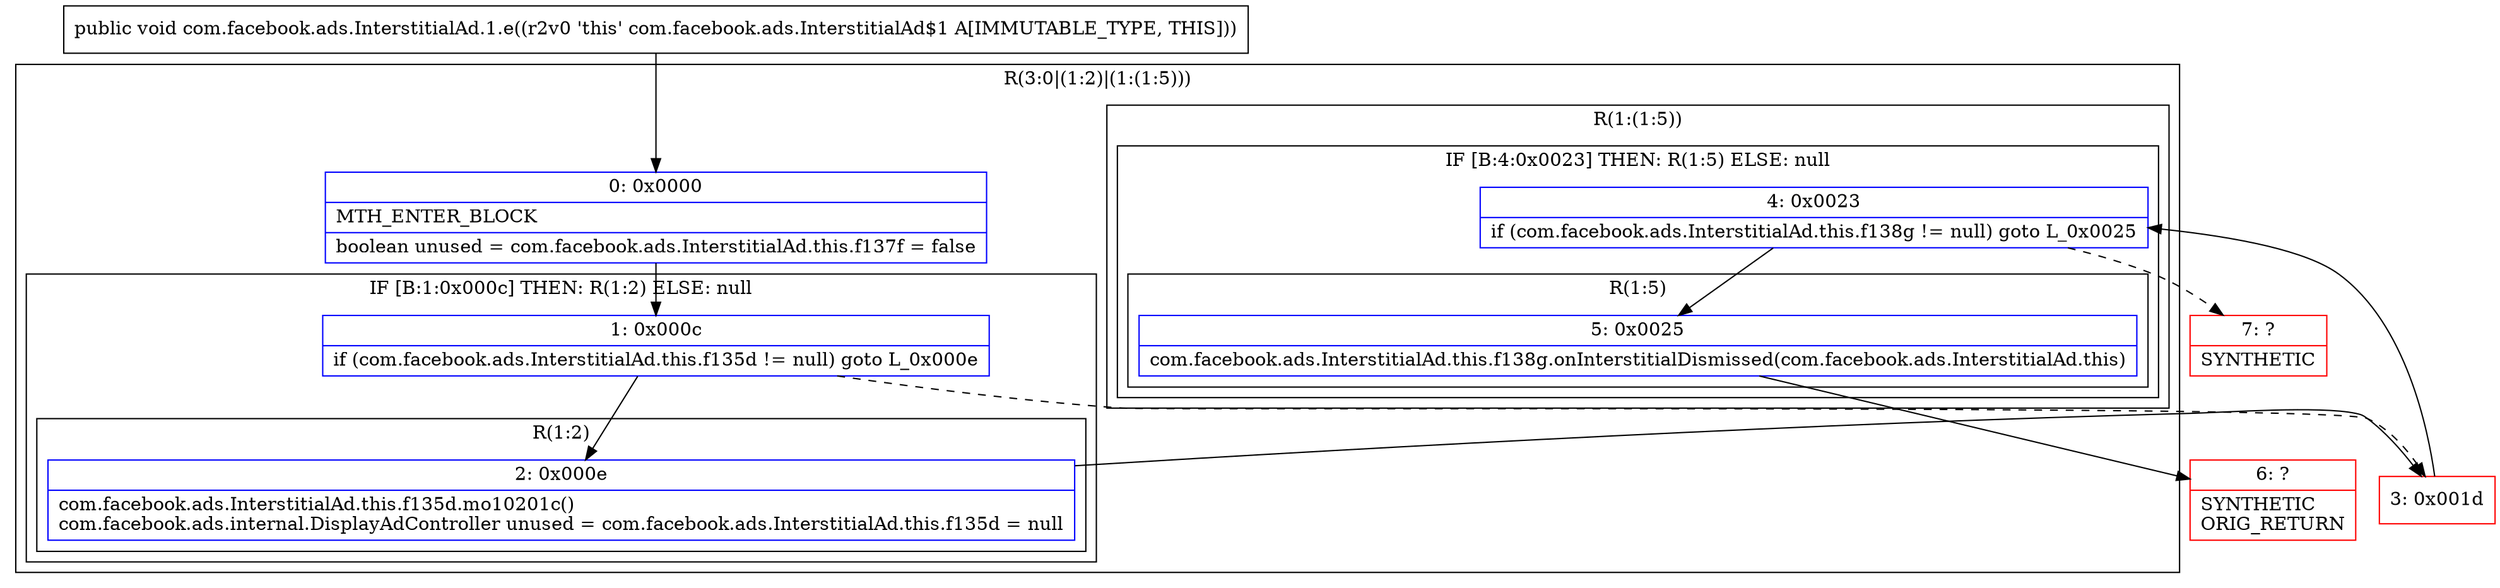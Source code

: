 digraph "CFG forcom.facebook.ads.InterstitialAd.1.e()V" {
subgraph cluster_Region_1966365420 {
label = "R(3:0|(1:2)|(1:(1:5)))";
node [shape=record,color=blue];
Node_0 [shape=record,label="{0\:\ 0x0000|MTH_ENTER_BLOCK\l|boolean unused = com.facebook.ads.InterstitialAd.this.f137f = false\l}"];
subgraph cluster_IfRegion_1754158546 {
label = "IF [B:1:0x000c] THEN: R(1:2) ELSE: null";
node [shape=record,color=blue];
Node_1 [shape=record,label="{1\:\ 0x000c|if (com.facebook.ads.InterstitialAd.this.f135d != null) goto L_0x000e\l}"];
subgraph cluster_Region_1769800926 {
label = "R(1:2)";
node [shape=record,color=blue];
Node_2 [shape=record,label="{2\:\ 0x000e|com.facebook.ads.InterstitialAd.this.f135d.mo10201c()\lcom.facebook.ads.internal.DisplayAdController unused = com.facebook.ads.InterstitialAd.this.f135d = null\l}"];
}
}
subgraph cluster_Region_1355217558 {
label = "R(1:(1:5))";
node [shape=record,color=blue];
subgraph cluster_IfRegion_124922200 {
label = "IF [B:4:0x0023] THEN: R(1:5) ELSE: null";
node [shape=record,color=blue];
Node_4 [shape=record,label="{4\:\ 0x0023|if (com.facebook.ads.InterstitialAd.this.f138g != null) goto L_0x0025\l}"];
subgraph cluster_Region_491310241 {
label = "R(1:5)";
node [shape=record,color=blue];
Node_5 [shape=record,label="{5\:\ 0x0025|com.facebook.ads.InterstitialAd.this.f138g.onInterstitialDismissed(com.facebook.ads.InterstitialAd.this)\l}"];
}
}
}
}
Node_3 [shape=record,color=red,label="{3\:\ 0x001d}"];
Node_6 [shape=record,color=red,label="{6\:\ ?|SYNTHETIC\lORIG_RETURN\l}"];
Node_7 [shape=record,color=red,label="{7\:\ ?|SYNTHETIC\l}"];
MethodNode[shape=record,label="{public void com.facebook.ads.InterstitialAd.1.e((r2v0 'this' com.facebook.ads.InterstitialAd$1 A[IMMUTABLE_TYPE, THIS])) }"];
MethodNode -> Node_0;
Node_0 -> Node_1;
Node_1 -> Node_2;
Node_1 -> Node_3[style=dashed];
Node_2 -> Node_3;
Node_4 -> Node_5;
Node_4 -> Node_7[style=dashed];
Node_5 -> Node_6;
Node_3 -> Node_4;
}

